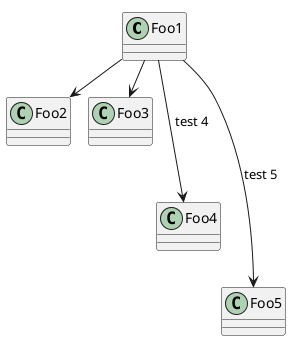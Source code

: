 @startuml Smetana_Project

'https://plantuml.com/smetana02

!pragma layout smetana
class Foo1

Foo1 --> Foo2
Foo1 --> Foo3
Foo1 ---> Foo4 : test 4
Foo1 ----> Foo5 : test 5

@enduml